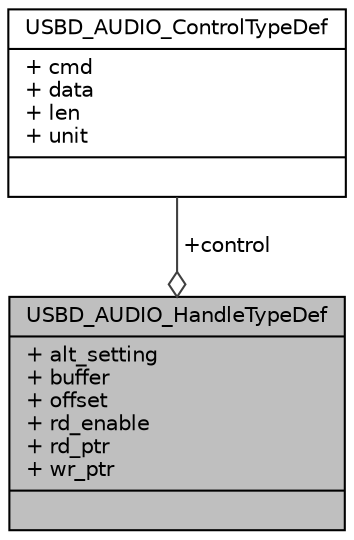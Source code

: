 digraph "USBD_AUDIO_HandleTypeDef"
{
  edge [fontname="Helvetica",fontsize="10",labelfontname="Helvetica",labelfontsize="10"];
  node [fontname="Helvetica",fontsize="10",shape=record];
  Node1 [label="{USBD_AUDIO_HandleTypeDef\n|+ alt_setting\l+ buffer\l+ offset\l+ rd_enable\l+ rd_ptr\l+ wr_ptr\l|}",height=0.2,width=0.4,color="black", fillcolor="grey75", style="filled", fontcolor="black"];
  Node2 -> Node1 [color="grey25",fontsize="10",style="solid",label=" +control" ,arrowhead="odiamond",fontname="Helvetica"];
  Node2 [label="{USBD_AUDIO_ControlTypeDef\n|+ cmd\l+ data\l+ len\l+ unit\l|}",height=0.2,width=0.4,color="black", fillcolor="white", style="filled",URL="$struct_u_s_b_d___a_u_d_i_o___control_type_def.html"];
}
